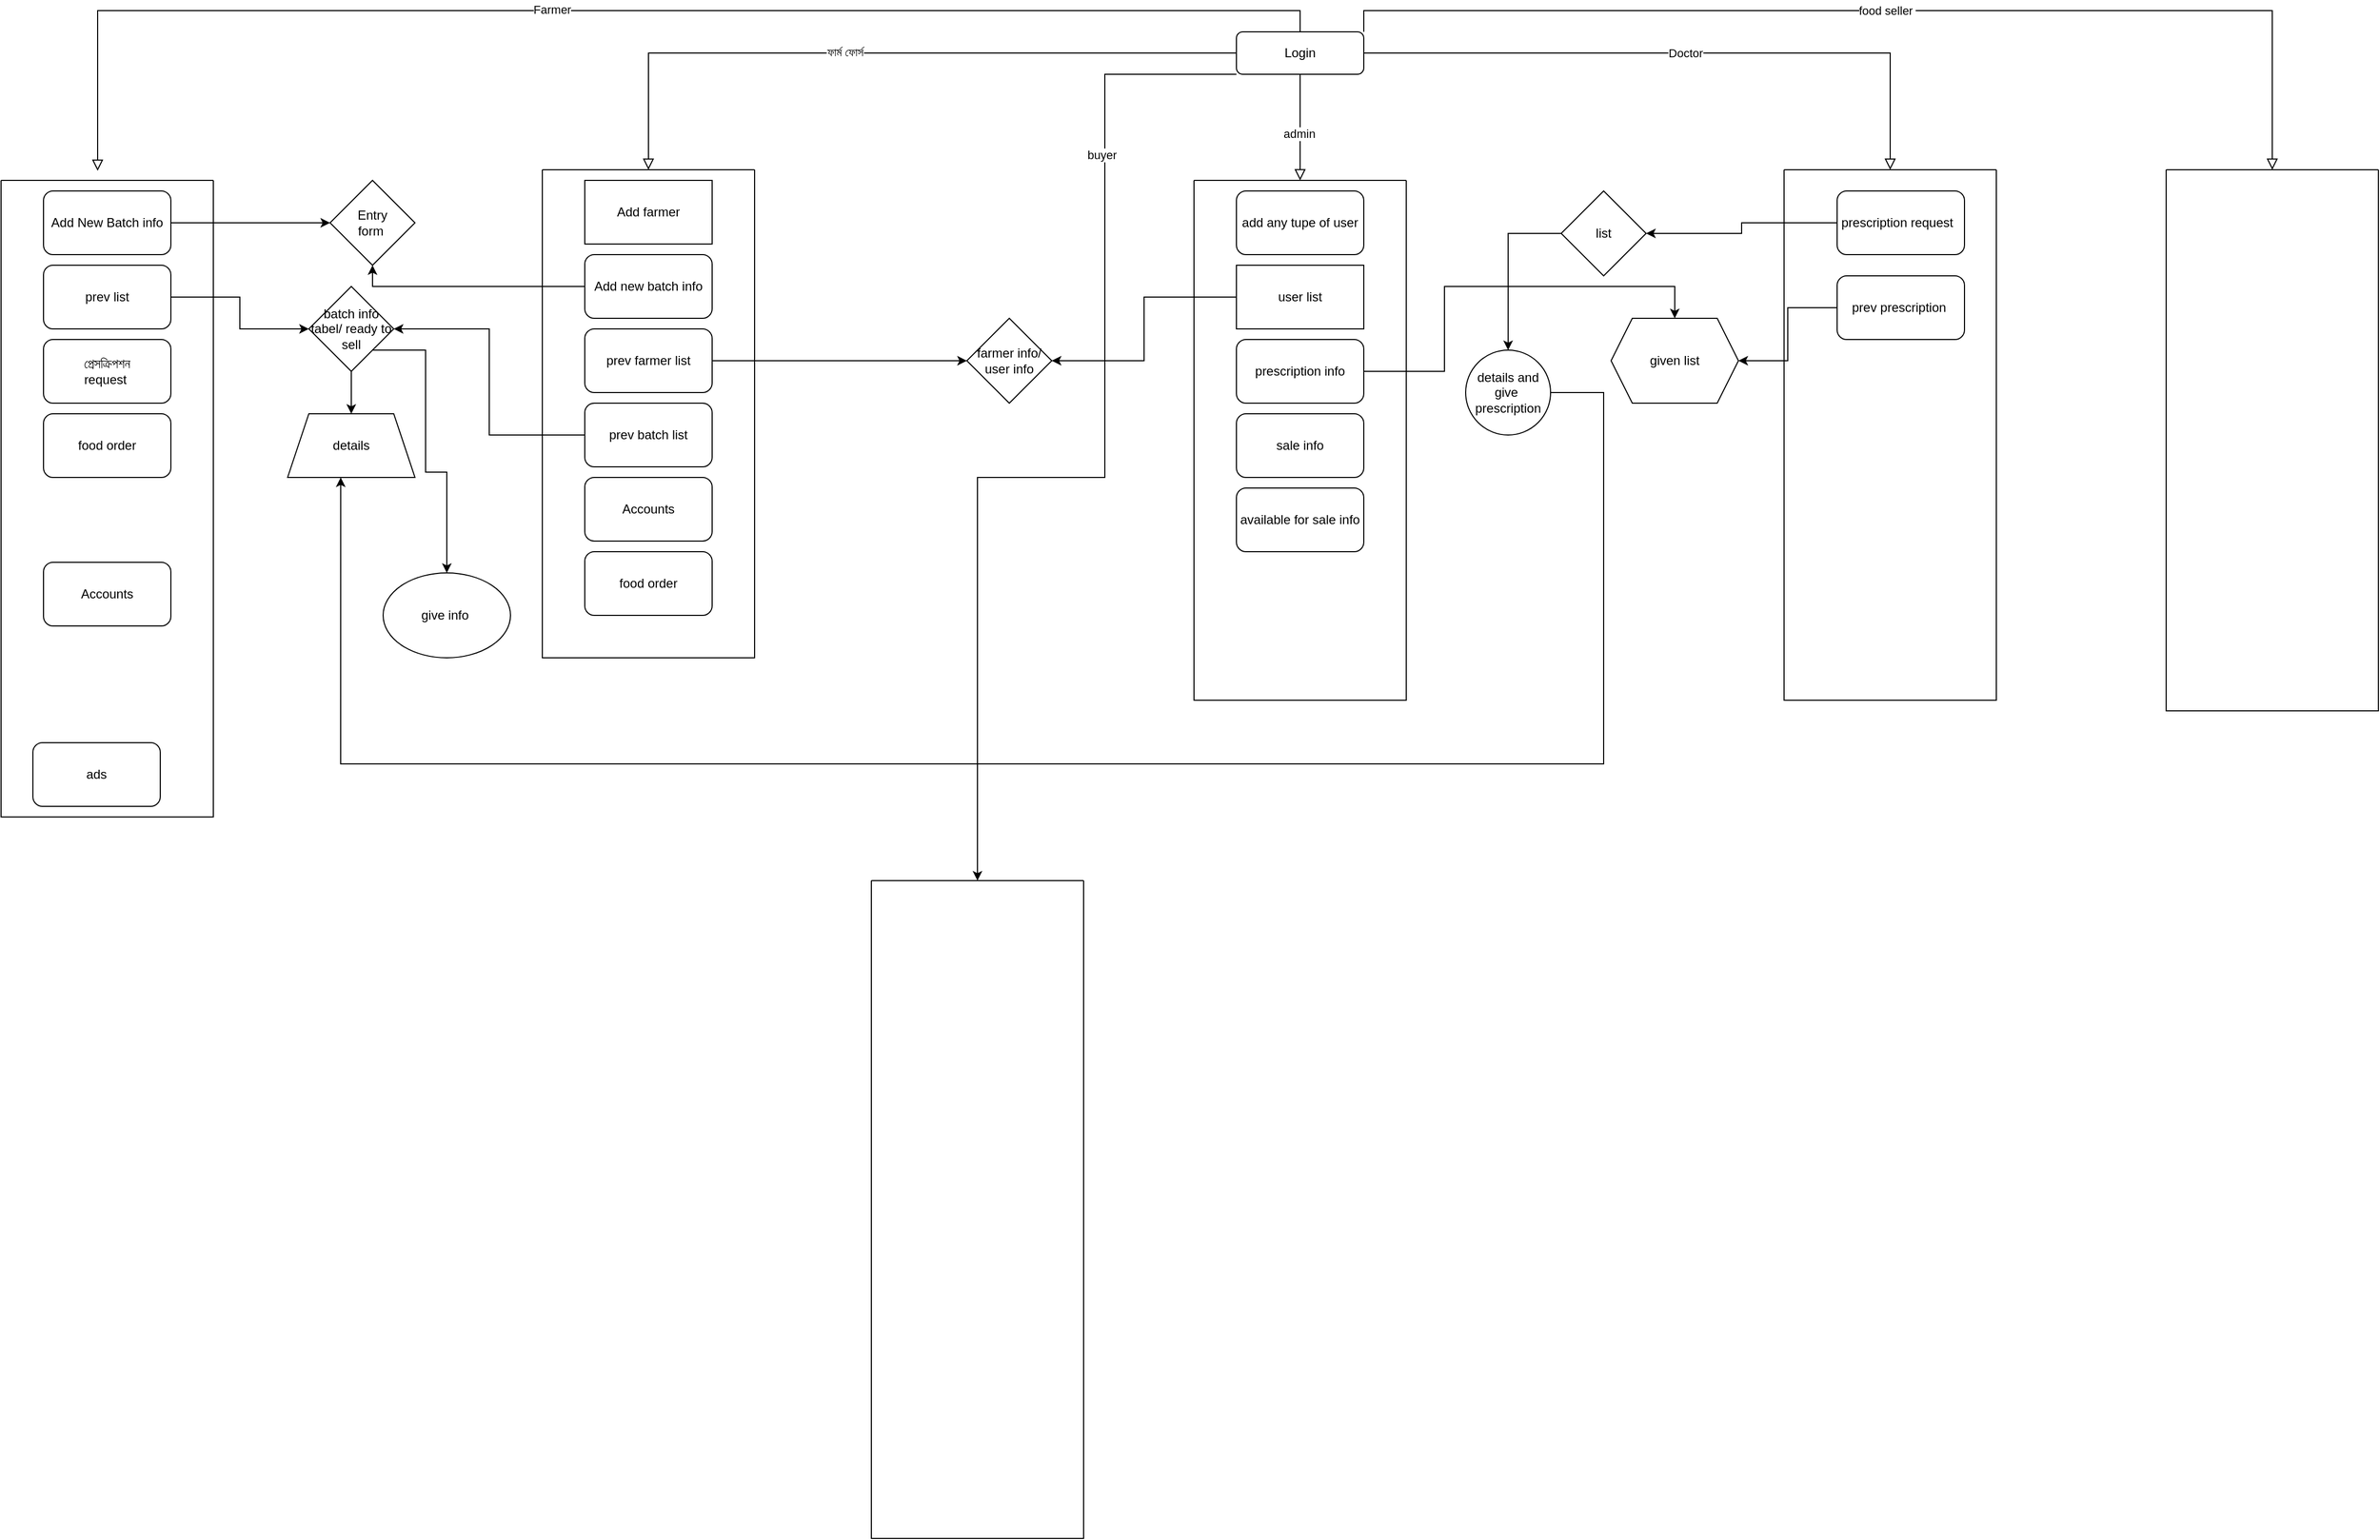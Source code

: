 <mxfile version="21.3.5" type="github">
  <diagram id="C5RBs43oDa-KdzZeNtuy" name="Page-1">
    <mxGraphModel dx="1930" dy="588" grid="1" gridSize="10" guides="1" tooltips="1" connect="1" arrows="1" fold="1" page="1" pageScale="1" pageWidth="827" pageHeight="1169" math="0" shadow="0">
      <root>
        <mxCell id="WIyWlLk6GJQsqaUBKTNV-0" />
        <mxCell id="WIyWlLk6GJQsqaUBKTNV-1" parent="WIyWlLk6GJQsqaUBKTNV-0" />
        <mxCell id="WIyWlLk6GJQsqaUBKTNV-2" value="" style="rounded=0;html=1;jettySize=auto;orthogonalLoop=1;fontSize=11;endArrow=block;endFill=0;endSize=8;strokeWidth=1;shadow=0;labelBackgroundColor=none;edgeStyle=orthogonalEdgeStyle;entryX=0.455;entryY=-0.015;entryDx=0;entryDy=0;entryPerimeter=0;exitX=0.5;exitY=0;exitDx=0;exitDy=0;" parent="WIyWlLk6GJQsqaUBKTNV-1" source="WIyWlLk6GJQsqaUBKTNV-3" target="rfF3xyyndjlrV5NvCtdU-0" edge="1">
          <mxGeometry relative="1" as="geometry">
            <mxPoint x="220" y="170" as="targetPoint" />
          </mxGeometry>
        </mxCell>
        <mxCell id="rfF3xyyndjlrV5NvCtdU-1" value="Farmer" style="edgeLabel;html=1;align=center;verticalAlign=middle;resizable=0;points=[];" vertex="1" connectable="0" parent="WIyWlLk6GJQsqaUBKTNV-2">
          <mxGeometry x="0.112" y="-1" relative="1" as="geometry">
            <mxPoint as="offset" />
          </mxGeometry>
        </mxCell>
        <mxCell id="rfF3xyyndjlrV5NvCtdU-62" style="edgeStyle=orthogonalEdgeStyle;rounded=0;orthogonalLoop=1;jettySize=auto;html=1;exitX=0;exitY=1;exitDx=0;exitDy=0;" edge="1" parent="WIyWlLk6GJQsqaUBKTNV-1" source="WIyWlLk6GJQsqaUBKTNV-3" target="rfF3xyyndjlrV5NvCtdU-61">
          <mxGeometry relative="1" as="geometry">
            <Array as="points">
              <mxPoint x="230" y="90" />
              <mxPoint x="230" y="470" />
              <mxPoint x="110" y="470" />
            </Array>
          </mxGeometry>
        </mxCell>
        <mxCell id="rfF3xyyndjlrV5NvCtdU-63" value="buyer" style="edgeLabel;html=1;align=center;verticalAlign=middle;resizable=0;points=[];" vertex="1" connectable="0" parent="rfF3xyyndjlrV5NvCtdU-62">
          <mxGeometry x="-0.601" y="-3" relative="1" as="geometry">
            <mxPoint y="-1" as="offset" />
          </mxGeometry>
        </mxCell>
        <mxCell id="WIyWlLk6GJQsqaUBKTNV-3" value="Login" style="rounded=1;whiteSpace=wrap;html=1;fontSize=12;glass=0;strokeWidth=1;shadow=0;" parent="WIyWlLk6GJQsqaUBKTNV-1" vertex="1">
          <mxGeometry x="354" y="50" width="120" height="40" as="geometry" />
        </mxCell>
        <mxCell id="rfF3xyyndjlrV5NvCtdU-0" value="" style="swimlane;startSize=0;" vertex="1" parent="WIyWlLk6GJQsqaUBKTNV-1">
          <mxGeometry x="-810" y="190" width="200" height="600" as="geometry">
            <mxRectangle x="10" y="180" width="50" height="40" as="alternateBounds" />
          </mxGeometry>
        </mxCell>
        <mxCell id="rfF3xyyndjlrV5NvCtdU-9" value="Add New Batch info" style="rounded=1;whiteSpace=wrap;html=1;" vertex="1" parent="rfF3xyyndjlrV5NvCtdU-0">
          <mxGeometry x="40" y="10" width="120" height="60" as="geometry" />
        </mxCell>
        <mxCell id="rfF3xyyndjlrV5NvCtdU-10" value="prev list" style="rounded=1;whiteSpace=wrap;html=1;" vertex="1" parent="rfF3xyyndjlrV5NvCtdU-0">
          <mxGeometry x="40" y="80" width="120" height="60" as="geometry" />
        </mxCell>
        <mxCell id="rfF3xyyndjlrV5NvCtdU-11" value="প্রেসক্রিপশন&lt;br&gt;request&amp;nbsp;" style="rounded=1;whiteSpace=wrap;html=1;" vertex="1" parent="rfF3xyyndjlrV5NvCtdU-0">
          <mxGeometry x="40" y="150" width="120" height="60" as="geometry" />
        </mxCell>
        <mxCell id="rfF3xyyndjlrV5NvCtdU-12" value="food order" style="rounded=1;whiteSpace=wrap;html=1;" vertex="1" parent="rfF3xyyndjlrV5NvCtdU-0">
          <mxGeometry x="40" y="220" width="120" height="60" as="geometry" />
        </mxCell>
        <mxCell id="rfF3xyyndjlrV5NvCtdU-14" value="ads" style="rounded=1;whiteSpace=wrap;html=1;" vertex="1" parent="rfF3xyyndjlrV5NvCtdU-0">
          <mxGeometry x="30" y="530" width="120" height="60" as="geometry" />
        </mxCell>
        <mxCell id="rfF3xyyndjlrV5NvCtdU-18" value="Accounts" style="rounded=1;whiteSpace=wrap;html=1;" vertex="1" parent="rfF3xyyndjlrV5NvCtdU-0">
          <mxGeometry x="40" y="360" width="120" height="60" as="geometry" />
        </mxCell>
        <mxCell id="rfF3xyyndjlrV5NvCtdU-2" value="" style="swimlane;startSize=0;" vertex="1" parent="WIyWlLk6GJQsqaUBKTNV-1">
          <mxGeometry x="-300" y="180" width="200" height="460" as="geometry">
            <mxRectangle x="270" y="180" width="50" height="40" as="alternateBounds" />
          </mxGeometry>
        </mxCell>
        <mxCell id="rfF3xyyndjlrV5NvCtdU-15" value="Add farmer" style="whiteSpace=wrap;html=1;" vertex="1" parent="rfF3xyyndjlrV5NvCtdU-2">
          <mxGeometry x="40" y="10" width="120" height="60" as="geometry" />
        </mxCell>
        <mxCell id="rfF3xyyndjlrV5NvCtdU-16" value="Add new batch info" style="rounded=1;whiteSpace=wrap;html=1;" vertex="1" parent="rfF3xyyndjlrV5NvCtdU-2">
          <mxGeometry x="40" y="80" width="120" height="60" as="geometry" />
        </mxCell>
        <mxCell id="rfF3xyyndjlrV5NvCtdU-19" value="prev farmer list" style="rounded=1;whiteSpace=wrap;html=1;" vertex="1" parent="rfF3xyyndjlrV5NvCtdU-2">
          <mxGeometry x="40" y="150" width="120" height="60" as="geometry" />
        </mxCell>
        <mxCell id="rfF3xyyndjlrV5NvCtdU-20" value="prev batch list" style="rounded=1;whiteSpace=wrap;html=1;" vertex="1" parent="rfF3xyyndjlrV5NvCtdU-2">
          <mxGeometry x="40" y="220" width="120" height="60" as="geometry" />
        </mxCell>
        <mxCell id="rfF3xyyndjlrV5NvCtdU-21" value="Accounts" style="rounded=1;whiteSpace=wrap;html=1;" vertex="1" parent="rfF3xyyndjlrV5NvCtdU-2">
          <mxGeometry x="40" y="290" width="120" height="60" as="geometry" />
        </mxCell>
        <mxCell id="rfF3xyyndjlrV5NvCtdU-22" value="food order" style="rounded=1;whiteSpace=wrap;html=1;" vertex="1" parent="rfF3xyyndjlrV5NvCtdU-2">
          <mxGeometry x="40" y="360" width="120" height="60" as="geometry" />
        </mxCell>
        <mxCell id="rfF3xyyndjlrV5NvCtdU-7" value="" style="rounded=0;html=1;jettySize=auto;orthogonalLoop=1;fontSize=11;endArrow=block;endFill=0;endSize=8;strokeWidth=1;shadow=0;labelBackgroundColor=none;edgeStyle=orthogonalEdgeStyle;entryX=0.5;entryY=0;entryDx=0;entryDy=0;" edge="1" parent="WIyWlLk6GJQsqaUBKTNV-1" source="WIyWlLk6GJQsqaUBKTNV-3" target="rfF3xyyndjlrV5NvCtdU-2">
          <mxGeometry relative="1" as="geometry">
            <mxPoint x="350" y="70" as="sourcePoint" />
            <mxPoint x="111" y="187" as="targetPoint" />
          </mxGeometry>
        </mxCell>
        <mxCell id="rfF3xyyndjlrV5NvCtdU-8" value="ফার্ম ফোর্স" style="edgeLabel;html=1;align=center;verticalAlign=middle;resizable=0;points=[];" vertex="1" connectable="0" parent="rfF3xyyndjlrV5NvCtdU-7">
          <mxGeometry x="0.112" y="-1" relative="1" as="geometry">
            <mxPoint as="offset" />
          </mxGeometry>
        </mxCell>
        <mxCell id="rfF3xyyndjlrV5NvCtdU-23" value="" style="swimlane;startSize=0;" vertex="1" parent="WIyWlLk6GJQsqaUBKTNV-1">
          <mxGeometry x="314" y="190" width="200" height="490" as="geometry" />
        </mxCell>
        <mxCell id="rfF3xyyndjlrV5NvCtdU-27" value="add any tupe of user" style="rounded=1;whiteSpace=wrap;html=1;" vertex="1" parent="rfF3xyyndjlrV5NvCtdU-23">
          <mxGeometry x="40" y="10" width="120" height="60" as="geometry" />
        </mxCell>
        <mxCell id="rfF3xyyndjlrV5NvCtdU-28" value="user list" style="rounded=0;whiteSpace=wrap;html=1;" vertex="1" parent="rfF3xyyndjlrV5NvCtdU-23">
          <mxGeometry x="40" y="80" width="120" height="60" as="geometry" />
        </mxCell>
        <mxCell id="rfF3xyyndjlrV5NvCtdU-29" value="prescription info" style="rounded=1;whiteSpace=wrap;html=1;" vertex="1" parent="rfF3xyyndjlrV5NvCtdU-23">
          <mxGeometry x="40" y="150" width="120" height="60" as="geometry" />
        </mxCell>
        <mxCell id="rfF3xyyndjlrV5NvCtdU-30" value="sale info" style="rounded=1;whiteSpace=wrap;html=1;" vertex="1" parent="rfF3xyyndjlrV5NvCtdU-23">
          <mxGeometry x="40" y="220" width="120" height="60" as="geometry" />
        </mxCell>
        <mxCell id="rfF3xyyndjlrV5NvCtdU-31" value="available for sale info" style="rounded=1;whiteSpace=wrap;html=1;" vertex="1" parent="rfF3xyyndjlrV5NvCtdU-23">
          <mxGeometry x="40" y="290" width="120" height="60" as="geometry" />
        </mxCell>
        <mxCell id="rfF3xyyndjlrV5NvCtdU-25" value="" style="rounded=0;html=1;jettySize=auto;orthogonalLoop=1;fontSize=11;endArrow=block;endFill=0;endSize=8;strokeWidth=1;shadow=0;labelBackgroundColor=none;edgeStyle=orthogonalEdgeStyle;entryX=0.5;entryY=0;entryDx=0;entryDy=0;exitX=0.5;exitY=1;exitDx=0;exitDy=0;" edge="1" parent="WIyWlLk6GJQsqaUBKTNV-1" source="WIyWlLk6GJQsqaUBKTNV-3" target="rfF3xyyndjlrV5NvCtdU-23">
          <mxGeometry relative="1" as="geometry">
            <mxPoint x="364" y="80" as="sourcePoint" />
            <mxPoint y="200" as="targetPoint" />
          </mxGeometry>
        </mxCell>
        <mxCell id="rfF3xyyndjlrV5NvCtdU-26" value="admin" style="edgeLabel;html=1;align=center;verticalAlign=middle;resizable=0;points=[];" vertex="1" connectable="0" parent="rfF3xyyndjlrV5NvCtdU-25">
          <mxGeometry x="0.112" y="-1" relative="1" as="geometry">
            <mxPoint as="offset" />
          </mxGeometry>
        </mxCell>
        <mxCell id="rfF3xyyndjlrV5NvCtdU-32" value="Entry&lt;br&gt;form&amp;nbsp;" style="rhombus;whiteSpace=wrap;html=1;" vertex="1" parent="WIyWlLk6GJQsqaUBKTNV-1">
          <mxGeometry x="-500" y="190" width="80" height="80" as="geometry" />
        </mxCell>
        <mxCell id="rfF3xyyndjlrV5NvCtdU-33" style="edgeStyle=orthogonalEdgeStyle;rounded=0;orthogonalLoop=1;jettySize=auto;html=1;entryX=0;entryY=0.5;entryDx=0;entryDy=0;" edge="1" parent="WIyWlLk6GJQsqaUBKTNV-1" source="rfF3xyyndjlrV5NvCtdU-9" target="rfF3xyyndjlrV5NvCtdU-32">
          <mxGeometry relative="1" as="geometry" />
        </mxCell>
        <mxCell id="rfF3xyyndjlrV5NvCtdU-34" style="edgeStyle=orthogonalEdgeStyle;rounded=0;orthogonalLoop=1;jettySize=auto;html=1;entryX=0.5;entryY=1;entryDx=0;entryDy=0;" edge="1" parent="WIyWlLk6GJQsqaUBKTNV-1" source="rfF3xyyndjlrV5NvCtdU-16" target="rfF3xyyndjlrV5NvCtdU-32">
          <mxGeometry relative="1" as="geometry" />
        </mxCell>
        <mxCell id="rfF3xyyndjlrV5NvCtdU-57" style="edgeStyle=orthogonalEdgeStyle;rounded=0;orthogonalLoop=1;jettySize=auto;html=1;exitX=0.5;exitY=1;exitDx=0;exitDy=0;entryX=0.5;entryY=0;entryDx=0;entryDy=0;" edge="1" parent="WIyWlLk6GJQsqaUBKTNV-1" source="rfF3xyyndjlrV5NvCtdU-35" target="rfF3xyyndjlrV5NvCtdU-51">
          <mxGeometry relative="1" as="geometry" />
        </mxCell>
        <mxCell id="rfF3xyyndjlrV5NvCtdU-65" style="edgeStyle=orthogonalEdgeStyle;rounded=0;orthogonalLoop=1;jettySize=auto;html=1;exitX=1;exitY=1;exitDx=0;exitDy=0;entryX=0.5;entryY=0;entryDx=0;entryDy=0;" edge="1" parent="WIyWlLk6GJQsqaUBKTNV-1" source="rfF3xyyndjlrV5NvCtdU-35" target="rfF3xyyndjlrV5NvCtdU-64">
          <mxGeometry relative="1" as="geometry">
            <Array as="points">
              <mxPoint x="-410" y="350" />
              <mxPoint x="-410" y="465" />
              <mxPoint x="-390" y="465" />
            </Array>
          </mxGeometry>
        </mxCell>
        <mxCell id="rfF3xyyndjlrV5NvCtdU-35" value="batch info tabel/ ready to sell" style="rhombus;whiteSpace=wrap;html=1;" vertex="1" parent="WIyWlLk6GJQsqaUBKTNV-1">
          <mxGeometry x="-520" y="290" width="80" height="80" as="geometry" />
        </mxCell>
        <mxCell id="rfF3xyyndjlrV5NvCtdU-36" style="edgeStyle=orthogonalEdgeStyle;rounded=0;orthogonalLoop=1;jettySize=auto;html=1;entryX=0;entryY=0.5;entryDx=0;entryDy=0;" edge="1" parent="WIyWlLk6GJQsqaUBKTNV-1" source="rfF3xyyndjlrV5NvCtdU-10" target="rfF3xyyndjlrV5NvCtdU-35">
          <mxGeometry relative="1" as="geometry" />
        </mxCell>
        <mxCell id="rfF3xyyndjlrV5NvCtdU-37" style="edgeStyle=orthogonalEdgeStyle;rounded=0;orthogonalLoop=1;jettySize=auto;html=1;entryX=1;entryY=0.5;entryDx=0;entryDy=0;" edge="1" parent="WIyWlLk6GJQsqaUBKTNV-1" source="rfF3xyyndjlrV5NvCtdU-20" target="rfF3xyyndjlrV5NvCtdU-35">
          <mxGeometry relative="1" as="geometry" />
        </mxCell>
        <mxCell id="rfF3xyyndjlrV5NvCtdU-38" value="farmer info/ user info" style="rhombus;whiteSpace=wrap;html=1;" vertex="1" parent="WIyWlLk6GJQsqaUBKTNV-1">
          <mxGeometry x="100" y="320" width="80" height="80" as="geometry" />
        </mxCell>
        <mxCell id="rfF3xyyndjlrV5NvCtdU-39" style="edgeStyle=orthogonalEdgeStyle;rounded=0;orthogonalLoop=1;jettySize=auto;html=1;entryX=0;entryY=0.5;entryDx=0;entryDy=0;" edge="1" parent="WIyWlLk6GJQsqaUBKTNV-1" source="rfF3xyyndjlrV5NvCtdU-19" target="rfF3xyyndjlrV5NvCtdU-38">
          <mxGeometry relative="1" as="geometry" />
        </mxCell>
        <mxCell id="rfF3xyyndjlrV5NvCtdU-40" style="edgeStyle=orthogonalEdgeStyle;rounded=0;orthogonalLoop=1;jettySize=auto;html=1;" edge="1" parent="WIyWlLk6GJQsqaUBKTNV-1" source="rfF3xyyndjlrV5NvCtdU-28" target="rfF3xyyndjlrV5NvCtdU-38">
          <mxGeometry relative="1" as="geometry" />
        </mxCell>
        <mxCell id="rfF3xyyndjlrV5NvCtdU-41" value="" style="swimlane;startSize=0;" vertex="1" parent="WIyWlLk6GJQsqaUBKTNV-1">
          <mxGeometry x="870" y="180" width="200" height="500" as="geometry" />
        </mxCell>
        <mxCell id="rfF3xyyndjlrV5NvCtdU-45" value="prescription request&amp;nbsp;&amp;nbsp;" style="rounded=1;whiteSpace=wrap;html=1;" vertex="1" parent="rfF3xyyndjlrV5NvCtdU-41">
          <mxGeometry x="50" y="20" width="120" height="60" as="geometry" />
        </mxCell>
        <mxCell id="rfF3xyyndjlrV5NvCtdU-53" value="prev prescription&amp;nbsp;" style="rounded=1;whiteSpace=wrap;html=1;" vertex="1" parent="rfF3xyyndjlrV5NvCtdU-41">
          <mxGeometry x="50" y="100" width="120" height="60" as="geometry" />
        </mxCell>
        <mxCell id="rfF3xyyndjlrV5NvCtdU-42" value="" style="rounded=0;html=1;jettySize=auto;orthogonalLoop=1;fontSize=11;endArrow=block;endFill=0;endSize=8;strokeWidth=1;shadow=0;labelBackgroundColor=none;edgeStyle=orthogonalEdgeStyle;entryX=0.5;entryY=0;entryDx=0;entryDy=0;exitX=1;exitY=0.5;exitDx=0;exitDy=0;" edge="1" parent="WIyWlLk6GJQsqaUBKTNV-1" source="WIyWlLk6GJQsqaUBKTNV-3" target="rfF3xyyndjlrV5NvCtdU-41">
          <mxGeometry relative="1" as="geometry">
            <mxPoint x="424" y="100" as="sourcePoint" />
            <mxPoint x="424" y="200" as="targetPoint" />
          </mxGeometry>
        </mxCell>
        <mxCell id="rfF3xyyndjlrV5NvCtdU-44" value="Doctor" style="edgeLabel;html=1;align=center;verticalAlign=middle;resizable=0;points=[];" vertex="1" connectable="0" parent="rfF3xyyndjlrV5NvCtdU-42">
          <mxGeometry x="-0.0" relative="1" as="geometry">
            <mxPoint as="offset" />
          </mxGeometry>
        </mxCell>
        <mxCell id="rfF3xyyndjlrV5NvCtdU-49" value="" style="edgeStyle=orthogonalEdgeStyle;rounded=0;orthogonalLoop=1;jettySize=auto;html=1;" edge="1" parent="WIyWlLk6GJQsqaUBKTNV-1" source="rfF3xyyndjlrV5NvCtdU-46" target="rfF3xyyndjlrV5NvCtdU-48">
          <mxGeometry relative="1" as="geometry" />
        </mxCell>
        <mxCell id="rfF3xyyndjlrV5NvCtdU-46" value="list" style="rhombus;whiteSpace=wrap;html=1;" vertex="1" parent="WIyWlLk6GJQsqaUBKTNV-1">
          <mxGeometry x="660" y="200" width="80" height="80" as="geometry" />
        </mxCell>
        <mxCell id="rfF3xyyndjlrV5NvCtdU-47" style="edgeStyle=orthogonalEdgeStyle;rounded=0;orthogonalLoop=1;jettySize=auto;html=1;entryX=1;entryY=0.5;entryDx=0;entryDy=0;" edge="1" parent="WIyWlLk6GJQsqaUBKTNV-1" source="rfF3xyyndjlrV5NvCtdU-45" target="rfF3xyyndjlrV5NvCtdU-46">
          <mxGeometry relative="1" as="geometry" />
        </mxCell>
        <mxCell id="rfF3xyyndjlrV5NvCtdU-52" style="edgeStyle=orthogonalEdgeStyle;rounded=0;orthogonalLoop=1;jettySize=auto;html=1;entryX=0.417;entryY=1;entryDx=0;entryDy=0;entryPerimeter=0;" edge="1" parent="WIyWlLk6GJQsqaUBKTNV-1" source="rfF3xyyndjlrV5NvCtdU-48" target="rfF3xyyndjlrV5NvCtdU-51">
          <mxGeometry relative="1" as="geometry">
            <Array as="points">
              <mxPoint x="700" y="740" />
              <mxPoint x="-490" y="740" />
            </Array>
          </mxGeometry>
        </mxCell>
        <mxCell id="rfF3xyyndjlrV5NvCtdU-48" value="details and give&amp;nbsp;&lt;br&gt;prescription" style="ellipse;whiteSpace=wrap;html=1;" vertex="1" parent="WIyWlLk6GJQsqaUBKTNV-1">
          <mxGeometry x="570" y="350" width="80" height="80" as="geometry" />
        </mxCell>
        <mxCell id="rfF3xyyndjlrV5NvCtdU-51" value="details" style="shape=trapezoid;perimeter=trapezoidPerimeter;whiteSpace=wrap;html=1;fixedSize=1;" vertex="1" parent="WIyWlLk6GJQsqaUBKTNV-1">
          <mxGeometry x="-540" y="410" width="120" height="60" as="geometry" />
        </mxCell>
        <mxCell id="rfF3xyyndjlrV5NvCtdU-54" style="edgeStyle=orthogonalEdgeStyle;rounded=0;orthogonalLoop=1;jettySize=auto;html=1;entryX=1;entryY=0.5;entryDx=0;entryDy=0;" edge="1" parent="WIyWlLk6GJQsqaUBKTNV-1" source="rfF3xyyndjlrV5NvCtdU-53" target="rfF3xyyndjlrV5NvCtdU-55">
          <mxGeometry relative="1" as="geometry" />
        </mxCell>
        <mxCell id="rfF3xyyndjlrV5NvCtdU-55" value="given list" style="shape=hexagon;perimeter=hexagonPerimeter2;whiteSpace=wrap;html=1;fixedSize=1;" vertex="1" parent="WIyWlLk6GJQsqaUBKTNV-1">
          <mxGeometry x="707" y="320" width="120" height="80" as="geometry" />
        </mxCell>
        <mxCell id="rfF3xyyndjlrV5NvCtdU-56" style="edgeStyle=orthogonalEdgeStyle;rounded=0;orthogonalLoop=1;jettySize=auto;html=1;entryX=0.5;entryY=0;entryDx=0;entryDy=0;" edge="1" parent="WIyWlLk6GJQsqaUBKTNV-1" source="rfF3xyyndjlrV5NvCtdU-29" target="rfF3xyyndjlrV5NvCtdU-55">
          <mxGeometry relative="1" as="geometry">
            <Array as="points">
              <mxPoint x="550" y="370" />
              <mxPoint x="550" y="290" />
              <mxPoint x="767" y="290" />
            </Array>
          </mxGeometry>
        </mxCell>
        <mxCell id="rfF3xyyndjlrV5NvCtdU-58" value="" style="swimlane;startSize=0;" vertex="1" parent="WIyWlLk6GJQsqaUBKTNV-1">
          <mxGeometry x="1230" y="180" width="200" height="510" as="geometry" />
        </mxCell>
        <mxCell id="rfF3xyyndjlrV5NvCtdU-59" value="" style="rounded=0;html=1;jettySize=auto;orthogonalLoop=1;fontSize=11;endArrow=block;endFill=0;endSize=8;strokeWidth=1;shadow=0;labelBackgroundColor=none;edgeStyle=orthogonalEdgeStyle;entryX=0.5;entryY=0;entryDx=0;entryDy=0;exitX=1;exitY=0;exitDx=0;exitDy=0;" edge="1" parent="WIyWlLk6GJQsqaUBKTNV-1" source="WIyWlLk6GJQsqaUBKTNV-3" target="rfF3xyyndjlrV5NvCtdU-58">
          <mxGeometry relative="1" as="geometry">
            <mxPoint x="484" y="80" as="sourcePoint" />
            <mxPoint x="980" y="190" as="targetPoint" />
          </mxGeometry>
        </mxCell>
        <mxCell id="rfF3xyyndjlrV5NvCtdU-60" value="food seller&amp;nbsp;" style="edgeLabel;html=1;align=center;verticalAlign=middle;resizable=0;points=[];" vertex="1" connectable="0" parent="rfF3xyyndjlrV5NvCtdU-59">
          <mxGeometry x="-0.0" relative="1" as="geometry">
            <mxPoint as="offset" />
          </mxGeometry>
        </mxCell>
        <mxCell id="rfF3xyyndjlrV5NvCtdU-61" value="" style="swimlane;startSize=0;" vertex="1" parent="WIyWlLk6GJQsqaUBKTNV-1">
          <mxGeometry x="10" y="850" width="200" height="620" as="geometry" />
        </mxCell>
        <mxCell id="rfF3xyyndjlrV5NvCtdU-64" value="give info&amp;nbsp;" style="ellipse;whiteSpace=wrap;html=1;" vertex="1" parent="WIyWlLk6GJQsqaUBKTNV-1">
          <mxGeometry x="-450" y="560" width="120" height="80" as="geometry" />
        </mxCell>
      </root>
    </mxGraphModel>
  </diagram>
</mxfile>
